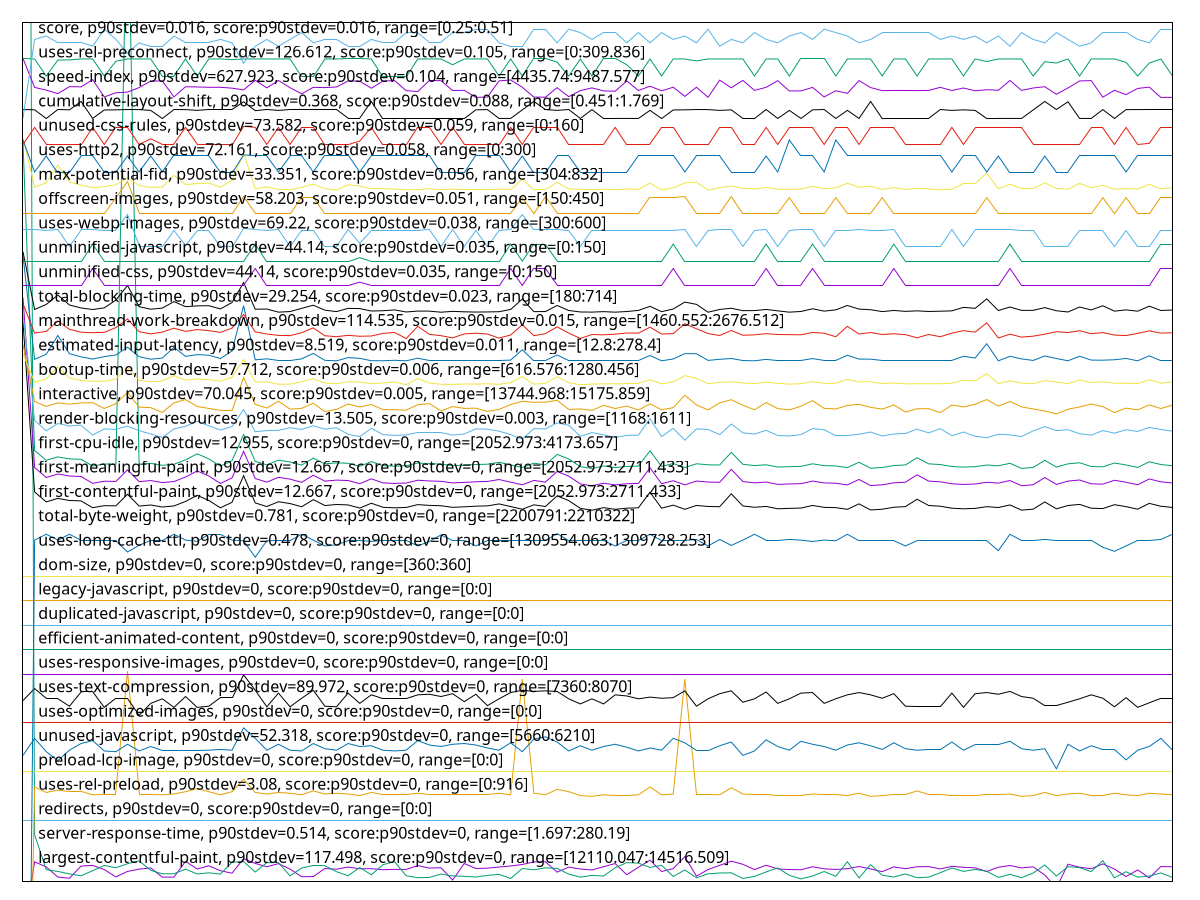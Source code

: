 reset

$largestContentfulPaintP90Stdev117498ScoreP90Stdev0Range1211004714516509 <<EOF
0 -2.2630702073048354
1 0.8049901438183404
2 0.5975969364842868
3 0.1823330585497409
4 0.13330463568291862
5 0.6307313876473977
6 0.6633842859229446
7 0.48882269330762895
8 0.1863538377199383
9 0.4132910036124997
10 0.50626308707972
11 0.5536870152581805
12 0.1789369690065108
13 0.18078036572897815
14 0.8248507072123381
15 0.5104287069981233
16 0.6443566420315641
17 0.44084346274062725
18 0.3410594336848476
19 0.9360297839316836
20 0.7422240019863935
21 0.604240866804929
22 0.7302168743609947
23 0.5083556098890938
24 0.1961521609752701
25 0.2025745701516115
26 0.5306242785226694
27 0.5035687083613283
28 0.5915453196233642
29 0.5214267206107159
30 0.5255299738069574
31 0.4822980436031479
32 0.4968579808956264
33 0.4954352017059591
34 0.654487996767255
35 0.5485143261375462
36 0.564521103223985
37 0.058632925150199355
38 0.7376613480170171
39 0.5329567257714309
40 0.5470672818625317
41 0.5939594911342816
42 0.6366149892403996
43 0.6962507987419535
44 0.8013231168755262
45 0.8067800346644063
46 0.3834095052532156
47 0.5891389183925853
48 0.5100173592732169
49 0.4737628679928676
50 0.607517334930229
51 0.7347890707796587
52 0.27656747173779195
53 0.5827701514133494
54 0.8738750404580387
55 0.40795786502302533
56 0.5278815059542943
57 1.0174364188550982
58 0.2186175403850079
59 0.4898418950525354
60 0.6608459944108525
61 0.8333046356829179
62 0.7043336622557241
63 0.48840650619771964
64 0.6657998888012564
65 0.5173486867447572
66 0.4909045831020791
67 0.48089516723628734
68 0.6031087233566055
69 0.5187405211345713
70 0.4941736899093456
71 0.5255108889083644
72 0.6148220798644566
73 0.5143066902306757
74 0.4033808973797228
75 0.6003318706121838
76 0.5239813706073058
77 0.6038688476031879
78 0.6108299280421399
79 0.5162049560365816
80 0.6212775468115552
81 0.5825304314550337
82 0.5607804631009046
83 0.41063752110536456
84 0.5845868292777894
85 0.654449826970076
86 0.5579988391318338
87 0.6015965859453409
88 0.26521195707845635
89 -0.2586596482925856
90 0.707372932355721
91 0.5864020757748349
92 0.5227094984371838
93 0.7221964457297538
94 0.509929432419014
95 0.2020082257860345
96 0.4752249075453463
97 0.14863594368007327
98 0.6134963610161819
99 0.6021368930564108
EOF

$serverResponseTimeP90Stdev0514ScoreP90Stdev0Range169728019 <<EOF
0 108.59066666666666
1 1.9152632164718981
2 0.4860478575403453
3 0.41281469115192004
4 0.31309293266555394
5 0.23323761825264355
6 0.44203005008347274
7 0.659392320534224
8 0.5639554813578187
9 0.7275614913745134
10 0.8467601558152478
11 0.45488480801335585
12 0.31426154702281606
13 0.3181569282136897
14 0.5063038397328885
15 0.3080289371174182
16 0.35633166388425186
17 0.30140678909293295
18 0.7922248191430161
19 0.8136494156928216
20 0.3886633277685033
21 0.7719688369504731
22 0.7758642181413471
23 0.23090038953811942
24 0.5530484140233725
25 0.6566655537006125
26 0.6496538675570398
27 0.40112854757929906
28 0.23635392320534243
29 0.5717462437395662
30 0.2733600445186425
31 0.6897762938230387
32 0.8117017250973848
33 0.2355748469671678
34 0.1568881469115193
35 0.16623706176961628
36 0.3053021702838068
37 0.22778408458542043
38 0.21259209794101308
39 0.1818185865331109
40 0.24998775737340018
41 0.29127879799666134
42 0.12455648302726796
43 0.5324028937117422
44 0.4805943238731223
45 0.5608391764051199
46 0.534350584307179
47 0.30296494156928244
48 0.17636505286588788
49 0.2511563717306624
50 0.2254468558708962
51 0.5627868670005567
52 0.7746956037840846
53 0.7517128547579301
54 0.5787579298831387
55 0.6632877017250975
56 0.2067490261547026
57 0.47358263772954956
58 0.15182415136338379
59 0.31270339454646645
60 0.34893043962159187
61 0.3559421257651644
62 0.12494602114635533
63 0.20908625486922672
64 0.39255870895937683
65 0.5565542570951589
66 0.25232498608792453
67 0.10702726766833626
68 0.2254468558708962
69 0.4093088480801339
70 0.21298163606010057
71 0.8101435726210353
72 0.14676015581524782
73 0.6886076794657765
74 0.258168057874235
75 0.18298720089037301
76 0.3123138564273791
77 0.15494045631608266
78 0.1790918196994994
79 0.3602270450751256
80 0.5549961046188094
81 0.4135937673900949
82 0.4950072342793548
83 0.4190473010573179
84 0.1689638286032279
85 0.2936160267111856
86 0.1557195325542573
87 0.3469827490261549
88 0.6788692264885923
89 0.22116193656093508
90 0.6091419031719534
91 0.5678508625486924
92 0.40424485253199804
93 0.852213689482471
94 0.1529927657206459
95 0.40112854757929906
96 0.17870228158041201
97 0.22077239844184782
98 0.35009905397885377
99 0.1674056761268783
EOF

$redirectsP90Stdev0ScoreP90Stdev0Range00 <<EOF
0 2.5
1 2.5
2 2.5
3 2.5
4 2.5
5 2.5
6 2.5
7 2.5
8 2.5
9 2.5
10 2.5
11 2.5
12 2.5
13 2.5
14 2.5
15 2.5
16 2.5
17 2.5
18 2.5
19 2.5
20 2.5
21 2.5
22 2.5
23 2.5
24 2.5
25 2.5
26 2.5
27 2.5
28 2.5
29 2.5
30 2.5
31 2.5
32 2.5
33 2.5
34 2.5
35 2.5
36 2.5
37 2.5
38 2.5
39 2.5
40 2.5
41 2.5
42 2.5
43 2.5
44 2.5
45 2.5
46 2.5
47 2.5
48 2.5
49 2.5
50 2.5
51 2.5
52 2.5
53 2.5
54 2.5
55 2.5
56 2.5
57 2.5
58 2.5
59 2.5
60 2.5
61 2.5
62 2.5
63 2.5
64 2.5
65 2.5
66 2.5
67 2.5
68 2.5
69 2.5
70 2.5
71 2.5
72 2.5
73 2.5
74 2.5
75 2.5
76 2.5
77 2.5
78 2.5
79 2.5
80 2.5
81 2.5
82 2.5
83 2.5
84 2.5
85 2.5
86 2.5
87 2.5
88 2.5
89 2.5
90 2.5
91 2.5
92 2.5
93 2.5
94 2.5
95 2.5
96 2.5
97 2.5
98 2.5
99 2.5
EOF

$usesRelPreloadP90Stdev308ScoreP90Stdev0Range0916 <<EOF
0 -20.534181818181818
1 3.870363636363635
2 3.6476363636363622
3 3.743090909090906
4 3.6794545454545435
5 3.6794545454545435
6 3.5521818181818148
7 3.5839999999999996
8 3.5839999999999996
9 8.611272727272723
10 3.5839999999999996
11 3.5839999999999996
12 3.5521818181818148
13 3.5839999999999996
14 3.6794545454545435
15 3.8067272727272723
16 3.6794545454545435
17 3.5521818181818148
18 3.6794545454545435
19 4.1885454545454515
20 3.6476363636363622
21 3.5839999999999996
22 3.6476363636363622
23 3.615818181818181
24 3.5521818181818148
25 3.711272727272725
26 3.5839999999999996
27 3.615818181818181
28 3.5839999999999996
29 3.5203636363636335
30 3.6476363636363622
31 3.5521818181818148
32 3.5521818181818148
33 3.5521818181818148
34 3.615818181818181
35 3.5839999999999996
36 3.5839999999999996
37 3.5521818181818148
38 3.5521818181818148
39 3.5839999999999996
40 3.5839999999999996
41 3.615818181818181
42 3.5521818181818148
43 8.293090909090907
44 3.615818181818181
45 3.5521818181818148
46 3.7749090909090874
47 3.6794545454545435
48 3.5203636363636335
49 3.488545454545452
50 3.5521818181818148
51 3.5203636363636335
52 3.5203636363636335
53 3.5521818181818148
54 3.870363636363635
55 3.5521818181818148
56 3.5839999999999996
57 8.293090909090907
58 3.5839999999999996
59 3.5839999999999996
60 3.5521818181818148
61 3.8385454545454536
62 3.5839999999999996
63 3.5521818181818148
64 3.5521818181818148
65 3.5203636363636335
66 3.5203636363636335
67 3.5203636363636335
68 3.5839999999999996
69 3.5521818181818148
70 3.5521818181818148
71 3.5203636363636335
72 3.615818181818181
73 3.488545454545452
74 3.5203636363636335
75 3.5521818181818148
76 3.5521818181818148
77 3.711272727272725
78 3.5839999999999996
79 3.5839999999999996
80 3.5203636363636335
81 3.5203636363636335
82 3.5203636363636335
83 3.5521818181818148
84 3.5521818181818148
85 3.5839999999999996
86 3.488545454545452
87 3.5203636363636335
88 3.6476363636363622
89 3.5203636363636335
90 3.5839999999999996
91 3.615818181818181
92 3.5203636363636335
93 3.5203636363636335
94 3.615818181818181
95 3.5521818181818148
96 3.5203636363636335
97 3.615818181818181
98 3.5839999999999996
99 3.5521818181818148
EOF

$preloadLcpImageP90Stdev0ScoreP90Stdev0Range00 <<EOF
0 4.5
1 4.5
2 4.5
3 4.5
4 4.5
5 4.5
6 4.5
7 4.5
8 4.5
9 4.5
10 4.5
11 4.5
12 4.5
13 4.5
14 4.5
15 4.5
16 4.5
17 4.5
18 4.5
19 4.5
20 4.5
21 4.5
22 4.5
23 4.5
24 4.5
25 4.5
26 4.5
27 4.5
28 4.5
29 4.5
30 4.5
31 4.5
32 4.5
33 4.5
34 4.5
35 4.5
36 4.5
37 4.5
38 4.5
39 4.5
40 4.5
41 4.5
42 4.5
43 4.5
44 4.5
45 4.5
46 4.5
47 4.5
48 4.5
49 4.5
50 4.5
51 4.5
52 4.5
53 4.5
54 4.5
55 4.5
56 4.5
57 4.5
58 4.5
59 4.5
60 4.5
61 4.5
62 4.5
63 4.5
64 4.5
65 4.5
66 4.5
67 4.5
68 4.5
69 4.5
70 4.5
71 4.5
72 4.5
73 4.5
74 4.5
75 4.5
76 4.5
77 4.5
78 4.5
79 4.5
80 4.5
81 4.5
82 4.5
83 4.5
84 4.5
85 4.5
86 4.5
87 4.5
88 4.5
89 4.5
90 4.5
91 4.5
92 4.5
93 4.5
94 4.5
95 4.5
96 4.5
97 4.5
98 4.5
99 4.5
EOF

$unusedJavascriptP90Stdev52318ScoreP90Stdev0Range56606210 <<EOF
0 5.165826086956521
1 5.86582608695652
2 5.318000000000001
3 4.952782608695653
4 5.378869565217393
5 5.652782608695652
6 5.774521739130435
7 5.348434782608695
8 5.318000000000001
9 5.622347826086958
10 5.348434782608695
11 5.5310434782608695
12 5.348434782608695
13 5.348434782608695
14 5.348434782608695
15 5.348434782608695
16 5.378869565217393
17 5.409304347826087
18 5.378869565217393
19 6.29191304347826
20 5.86582608695652
21 5.378869565217393
22 5.622347826086958
23 5.378869565217393
24 5.348434782608695
25 5.652782608695652
26 5.439739130434784
27 5.378869565217393
28 5.652782608695652
29 5.5310434782608695
30 5.561478260869567
31 5.378869565217393
32 5.348434782608695
33 5.378869565217393
34 5.774521739130435
35 5.591913043478261
36 5.5310434782608695
37 5.622347826086958
38 5.652782608695652
39 5.591913043478261
40 5.470173913043478
41 5.378869565217393
42 5.68321739130435
43 5.318000000000001
44 5.8353913043478265
45 5.926695652173912
46 5.713652173913044
47 5.348434782608695
48 5.561478260869567
49 5.378869565217393
50 5.5310434782608695
51 5.622347826086958
52 5.500608695652176
53 5.348434782608695
54 5.470173913043478
55 5.378869565217393
56 5.86582608695652
57 5.68321739130435
58 5.378869565217393
59 5.378869565217393
60 5.561478260869567
61 5.713652173913044
62 5.165826086956521
63 5.348434782608695
64 5.804956521739133
65 5.5310434782608695
66 5.378869565217393
67 5.744086956521741
68 5.622347826086958
69 5.5310434782608695
70 5.378869565217393
71 5.591913043478261
72 5.68321739130435
73 5.561478260869567
74 5.409304347826087
75 5.68321739130435
76 5.439739130434784
77 5.378869565217393
78 5.409304347826087
79 5.409304347826087
80 5.713652173913044
81 5.378869565217393
82 5.622347826086958
83 5.622347826086958
84 5.622347826086958
85 5.744086956521741
86 5.439739130434784
87 5.378869565217393
88 5.439739130434784
89 4.618000000000002
90 5.622347826086958
91 5.348434782608695
92 5.561478260869567
93 5.409304347826087
94 5.409304347826087
95 4.983217391304347
96 5.378869565217393
97 5.5310434782608695
98 5.86582608695652
99 5.378869565217393
EOF

$usesOptimizedImagesP90Stdev0ScoreP90Stdev0Range00 <<EOF
0 6.5
1 6.5
2 6.5
3 6.5
4 6.5
5 6.5
6 6.5
7 6.5
8 6.5
9 6.5
10 6.5
11 6.5
12 6.5
13 6.5
14 6.5
15 6.5
16 6.5
17 6.5
18 6.5
19 6.5
20 6.5
21 6.5
22 6.5
23 6.5
24 6.5
25 6.5
26 6.5
27 6.5
28 6.5
29 6.5
30 6.5
31 6.5
32 6.5
33 6.5
34 6.5
35 6.5
36 6.5
37 6.5
38 6.5
39 6.5
40 6.5
41 6.5
42 6.5
43 6.5
44 6.5
45 6.5
46 6.5
47 6.5
48 6.5
49 6.5
50 6.5
51 6.5
52 6.5
53 6.5
54 6.5
55 6.5
56 6.5
57 6.5
58 6.5
59 6.5
60 6.5
61 6.5
62 6.5
63 6.5
64 6.5
65 6.5
66 6.5
67 6.5
68 6.5
69 6.5
70 6.5
71 6.5
72 6.5
73 6.5
74 6.5
75 6.5
76 6.5
77 6.5
78 6.5
79 6.5
80 6.5
81 6.5
82 6.5
83 6.5
84 6.5
85 6.5
86 6.5
87 6.5
88 6.5
89 6.5
90 6.5
91 6.5
92 6.5
93 6.5
94 6.5
95 6.5
96 6.5
97 6.5
98 6.5
99 6.5
EOF

$usesTextCompressionP90Stdev89972ScoreP90Stdev0Range73608070 <<EOF
0 7.414366666666666
1 7.904366666666668
2 7.484366666666666
3 7.484366666666666
4 7.181033333333332
5 7.7643666666666675
6 7.7643666666666675
7 7.134366666666665
8 7.484366666666666
9 7.484366666666666
10 6.8077000000000005
11 7.297699999999999
12 7.484366666666666
13 7.134366666666665
14 7.5777
15 7.134366666666665
16 7.181033333333332
17 7.554366666666667
18 7.554366666666667
19 8.464366666666667
20 7.834366666666668
21 7.157699999999998
22 7.717700000000001
23 7.157699999999998
24 7.5077
25 7.834366666666668
26 7.181033333333332
27 7.157699999999998
28 7.717700000000001
29 7.297699999999999
30 7.6477
31 7.484366666666666
32 7.484366666666666
33 7.484366666666666
34 7.6477
35 7.671033333333334
36 7.5777
37 7.694366666666667
38 7.367699999999999
39 7.671033333333334
40 7.204366666666665
41 7.484366666666666
42 7.741033333333334
43 7.834366666666668
44 7.787700000000001
45 7.811033333333334
46 7.787700000000001
47 7.484366666666666
48 7.2743666666666655
49 7.484366666666666
50 7.2743666666666655
51 7.6477
52 7.6010333333333335
53 7.484366666666666
54 7.554366666666667
55 7.5077
56 7.531033333333333
57 7.811033333333334
58 7.181033333333332
59 7.484366666666666
60 7.694366666666667
61 7.811033333333334
62 7.344366666666666
63 7.484366666666666
64 7.7643666666666675
65 7.297699999999999
66 7.484366666666666
67 7.717700000000001
68 7.741033333333334
69 7.297699999999999
70 7.484366666666666
71 7.6477
72 7.741033333333334
73 7.6477
74 7.5077
75 7.694366666666667
76 7.181033333333332
77 7.157699999999998
78 7.157699999999998
79 7.157699999999998
80 7.717700000000001
81 7.134366666666665
82 7.694366666666667
83 7.741033333333334
84 7.671033333333334
85 7.787700000000001
86 7.5777
87 7.5077
88 7.227699999999999
89 7.227699999999999
90 7.344366666666666
91 7.484366666666666
92 7.6477
93 7.5077
94 7.157699999999998
95 7.531033333333333
96 7.134366666666665
97 7.321033333333332
98 7.5077
99 7.5077
EOF

$usesResponsiveImagesP90Stdev0ScoreP90Stdev0Range00 <<EOF
0 8.5
1 8.5
2 8.5
3 8.5
4 8.5
5 8.5
6 8.5
7 8.5
8 8.5
9 8.5
10 8.5
11 8.5
12 8.5
13 8.5
14 8.5
15 8.5
16 8.5
17 8.5
18 8.5
19 8.5
20 8.5
21 8.5
22 8.5
23 8.5
24 8.5
25 8.5
26 8.5
27 8.5
28 8.5
29 8.5
30 8.5
31 8.5
32 8.5
33 8.5
34 8.5
35 8.5
36 8.5
37 8.5
38 8.5
39 8.5
40 8.5
41 8.5
42 8.5
43 8.5
44 8.5
45 8.5
46 8.5
47 8.5
48 8.5
49 8.5
50 8.5
51 8.5
52 8.5
53 8.5
54 8.5
55 8.5
56 8.5
57 8.5
58 8.5
59 8.5
60 8.5
61 8.5
62 8.5
63 8.5
64 8.5
65 8.5
66 8.5
67 8.5
68 8.5
69 8.5
70 8.5
71 8.5
72 8.5
73 8.5
74 8.5
75 8.5
76 8.5
77 8.5
78 8.5
79 8.5
80 8.5
81 8.5
82 8.5
83 8.5
84 8.5
85 8.5
86 8.5
87 8.5
88 8.5
89 8.5
90 8.5
91 8.5
92 8.5
93 8.5
94 8.5
95 8.5
96 8.5
97 8.5
98 8.5
99 8.5
EOF

$efficientAnimatedContentP90Stdev0ScoreP90Stdev0Range00 <<EOF
0 9.5
1 9.5
2 9.5
3 9.5
4 9.5
5 9.5
6 9.5
7 9.5
8 9.5
9 9.5
10 9.5
11 9.5
12 9.5
13 9.5
14 9.5
15 9.5
16 9.5
17 9.5
18 9.5
19 9.5
20 9.5
21 9.5
22 9.5
23 9.5
24 9.5
25 9.5
26 9.5
27 9.5
28 9.5
29 9.5
30 9.5
31 9.5
32 9.5
33 9.5
34 9.5
35 9.5
36 9.5
37 9.5
38 9.5
39 9.5
40 9.5
41 9.5
42 9.5
43 9.5
44 9.5
45 9.5
46 9.5
47 9.5
48 9.5
49 9.5
50 9.5
51 9.5
52 9.5
53 9.5
54 9.5
55 9.5
56 9.5
57 9.5
58 9.5
59 9.5
60 9.5
61 9.5
62 9.5
63 9.5
64 9.5
65 9.5
66 9.5
67 9.5
68 9.5
69 9.5
70 9.5
71 9.5
72 9.5
73 9.5
74 9.5
75 9.5
76 9.5
77 9.5
78 9.5
79 9.5
80 9.5
81 9.5
82 9.5
83 9.5
84 9.5
85 9.5
86 9.5
87 9.5
88 9.5
89 9.5
90 9.5
91 9.5
92 9.5
93 9.5
94 9.5
95 9.5
96 9.5
97 9.5
98 9.5
99 9.5
EOF

$duplicatedJavascriptP90Stdev0ScoreP90Stdev0Range00 <<EOF
0 10.5
1 10.5
2 10.5
3 10.5
4 10.5
5 10.5
6 10.5
7 10.5
8 10.5
9 10.5
10 10.5
11 10.5
12 10.5
13 10.5
14 10.5
15 10.5
16 10.5
17 10.5
18 10.5
19 10.5
20 10.5
21 10.5
22 10.5
23 10.5
24 10.5
25 10.5
26 10.5
27 10.5
28 10.5
29 10.5
30 10.5
31 10.5
32 10.5
33 10.5
34 10.5
35 10.5
36 10.5
37 10.5
38 10.5
39 10.5
40 10.5
41 10.5
42 10.5
43 10.5
44 10.5
45 10.5
46 10.5
47 10.5
48 10.5
49 10.5
50 10.5
51 10.5
52 10.5
53 10.5
54 10.5
55 10.5
56 10.5
57 10.5
58 10.5
59 10.5
60 10.5
61 10.5
62 10.5
63 10.5
64 10.5
65 10.5
66 10.5
67 10.5
68 10.5
69 10.5
70 10.5
71 10.5
72 10.5
73 10.5
74 10.5
75 10.5
76 10.5
77 10.5
78 10.5
79 10.5
80 10.5
81 10.5
82 10.5
83 10.5
84 10.5
85 10.5
86 10.5
87 10.5
88 10.5
89 10.5
90 10.5
91 10.5
92 10.5
93 10.5
94 10.5
95 10.5
96 10.5
97 10.5
98 10.5
99 10.5
EOF

$legacyJavascriptP90Stdev0ScoreP90Stdev0Range00 <<EOF
0 11.5
1 11.5
2 11.5
3 11.5
4 11.5
5 11.5
6 11.5
7 11.5
8 11.5
9 11.5
10 11.5
11 11.5
12 11.5
13 11.5
14 11.5
15 11.5
16 11.5
17 11.5
18 11.5
19 11.5
20 11.5
21 11.5
22 11.5
23 11.5
24 11.5
25 11.5
26 11.5
27 11.5
28 11.5
29 11.5
30 11.5
31 11.5
32 11.5
33 11.5
34 11.5
35 11.5
36 11.5
37 11.5
38 11.5
39 11.5
40 11.5
41 11.5
42 11.5
43 11.5
44 11.5
45 11.5
46 11.5
47 11.5
48 11.5
49 11.5
50 11.5
51 11.5
52 11.5
53 11.5
54 11.5
55 11.5
56 11.5
57 11.5
58 11.5
59 11.5
60 11.5
61 11.5
62 11.5
63 11.5
64 11.5
65 11.5
66 11.5
67 11.5
68 11.5
69 11.5
70 11.5
71 11.5
72 11.5
73 11.5
74 11.5
75 11.5
76 11.5
77 11.5
78 11.5
79 11.5
80 11.5
81 11.5
82 11.5
83 11.5
84 11.5
85 11.5
86 11.5
87 11.5
88 11.5
89 11.5
90 11.5
91 11.5
92 11.5
93 11.5
94 11.5
95 11.5
96 11.5
97 11.5
98 11.5
99 11.5
EOF

$domSizeP90Stdev0ScoreP90Stdev0Range360360 <<EOF
0 12.5
1 12.5
2 12.5
3 12.5
4 12.5
5 12.5
6 12.5
7 12.5
8 12.5
9 12.5
10 12.5
11 12.5
12 12.5
13 12.5
14 12.5
15 12.5
16 12.5
17 12.5
18 12.5
19 12.5
20 12.5
21 12.5
22 12.5
23 12.5
24 12.5
25 12.5
26 12.5
27 12.5
28 12.5
29 12.5
30 12.5
31 12.5
32 12.5
33 12.5
34 12.5
35 12.5
36 12.5
37 12.5
38 12.5
39 12.5
40 12.5
41 12.5
42 12.5
43 12.5
44 12.5
45 12.5
46 12.5
47 12.5
48 12.5
49 12.5
50 12.5
51 12.5
52 12.5
53 12.5
54 12.5
55 12.5
56 12.5
57 12.5
58 12.5
59 12.5
60 12.5
61 12.5
62 12.5
63 12.5
64 12.5
65 12.5
66 12.5
67 12.5
68 12.5
69 12.5
70 12.5
71 12.5
72 12.5
73 12.5
74 12.5
75 12.5
76 12.5
77 12.5
78 12.5
79 12.5
80 12.5
81 12.5
82 12.5
83 12.5
84 12.5
85 12.5
86 12.5
87 12.5
88 12.5
89 12.5
90 12.5
91 12.5
92 12.5
93 12.5
94 12.5
95 12.5
96 12.5
97 12.5
98 12.5
99 12.5
EOF

$usesLongCacheTtlP90Stdev0478ScoreP90Stdev0Range13095540631309728253 <<EOF
0 -32.95182088628644
1 13.986629657330923
2 14.226010379672516
3 13.986629657330923
4 14.226010379672516
5 13.986629657330923
6 13.986629657330923
7 13.986629657330923
8 13.986629657330923
9 13.498986372782383
10 13.774272941867821
11 13.986629657330923
12 13.986629657330923
13 14.226010379672516
14 13.986629657330923
15 13.932581643515732
16 14.226010379672516
17 14.226010379672516
18 13.986629657330923
19 13.959605650394224
20 13.286629657319281
21 13.959605650394224
22 13.986629657330923
23 13.986629657330923
24 14.226010379672516
25 13.986629657330923
26 13.74724893498933
27 13.792415108939167
28 13.986629657330923
29 13.986629657330923
30 13.932581643515732
31 13.986629657330923
32 13.986629657330923
33 13.986629657330923
34 13.74724893498933
35 13.932581643515732
36 14.198986372794025
37 13.986629657330923
38 13.986629657330923
39 13.74724893498933
40 13.986629657330923
41 13.986629657330923
42 13.986629657330923
43 13.986629657330923
44 13.986629657330923
45 13.986629657330923
46 14.253034386609215
47 13.986629657330923
48 13.986629657330923
49 13.986629657330923
50 13.986629657330923
51 13.74724893498933
52 13.986629657330923
53 13.986629657330923
54 14.226010379672516
55 13.986629657330923
56 13.986629657330923
57 13.986629657330923
58 14.013653664267622
59 13.74724893498933
60 14.013653664267622
61 13.769832021964248
62 13.986629657330923
63 14.226010379672516
64 13.986629657330923
65 13.986629657330923
66 14.013653664267622
67 13.986629657330923
68 13.932581643515732
69 13.986629657330923
70 13.959605650394224
71 14.226010379672516
72 13.986629657330923
73 13.986629657330923
74 13.986629657330923
75 13.986629657330923
76 13.74724893498933
77 13.986629657330923
78 13.986629657330923
79 13.986629657330923
80 13.986629657330923
81 13.986629657330923
82 13.986629657330923
83 13.986629657330923
84 13.553034386597574
85 14.226010379672516
86 13.986629657330923
87 13.986629657330923
88 14.013653664267622
89 13.986629657330923
90 13.986629657330923
91 13.986629657330923
92 13.986629657330923
93 13.693200921115931
94 13.526010379660875
95 13.74724893498933
96 13.986629657330923
97 13.986629657330923
98 14.013653664267622
99 14.226010379672516
EOF

$totalByteWeightP90Stdev0781ScoreP90Stdev0Range22007912210322 <<EOF
0 1650.650250000006
1 -16.574749999970663
2 -16.399749999982305
3 1426.650250000006
4 -16.399749999982305
5 -16.574749999970663
6 -16.574749999970663
7 -16.574749999970663
8 -16.574749999970663
9 -17.274749999982305
10 -16.574749999970663
11 -16.399749999982305
12 -16.574749999970663
13 -16.399749999982305
14 -16.574749999970663
15 -16.924750000005588
16 -16.399749999982305
17 -16.399749999982305
18 -16.574749999970663
19 -16.74975000001723
20 -17.274749999982305
21 -16.74975000001723
22 -16.574749999970663
23 -16.574749999970663
24 -16.399749999982305
25 -16.574749999970663
26 -16.74975000001723
27 -16.74975000001723
28 -16.574749999970663
29 -16.574749999970663
30 -16.924750000005588
31 -16.574749999970663
32 -16.574749999970663
33 -16.574749999970663
34 -16.74975000001723
35 -16.924750000005588
36 -16.574749999970663
37 -16.574749999970663
38 -16.574749999970663
39 -16.74975000001723
40 -16.574749999970663
41 -16.574749999970663
42 -16.574749999970663
43 -16.574749999970663
44 -16.574749999970663
45 -16.574749999970663
46 -16.224749999993946
47 -16.574749999970663
48 -16.574749999970663
49 -16.574749999970663
50 -16.574749999970663
51 -16.74975000001723
52 -16.574749999970663
53 -16.574749999970663
54 -16.399749999982305
55 -16.574749999970663
56 -16.574749999970663
57 -16.574749999970663
58 -16.399749999982305
59 -16.74975000001723
60 -16.399749999982305
61 -16.74975000001723
62 -16.574749999970663
63 -16.399749999982305
64 -16.574749999970663
65 -16.574749999970663
66 -16.399749999982305
67 -16.574749999970663
68 -16.924750000005588
69 -16.574749999970663
70 -16.74975000001723
71 -16.399749999982305
72 -16.574749999970663
73 -16.574749999970663
74 -16.574749999970663
75 -16.574749999970663
76 -16.74975000001723
77 -16.574749999970663
78 -16.574749999970663
79 -16.574749999970663
80 -16.574749999970663
81 -16.574749999970663
82 -16.574749999970663
83 -16.574749999970663
84 -16.924750000005588
85 -16.399749999982305
86 -16.574749999970663
87 -16.574749999970663
88 -16.399749999982305
89 -16.574749999970663
90 -16.574749999970663
91 -16.574749999970663
92 -16.574749999970663
93 -17.099749999993946
94 -17.099749999993946
95 -16.74975000001723
96 -16.574749999970663
97 -16.574749999970663
98 -16.399749999982305
99 -16.399749999982305
EOF

$firstContentfulPaintP90Stdev12667ScoreP90Stdev0Range20529732711433 <<EOF
0 22.918907364046117
1 15.960117924252177
2 15.549635573377039
3 15.694696159925076
4 15.610343294503302
5 15.591991716911554
6 15.31272578001522
7 15.39815573962419
8 15.39027656149388
9 15.86473655095709
10 15.382069572089211
11 15.424895773576068
12 15.342310162149513
13 15.385037434876775
14 15.571257653807876
15 15.820613153427384
16 15.612971638470992
17 15.308411549493655
18 15.534929140080777
19 16.62553968857929
20 15.50931303049816
21 15.361101358075278
22 15.558250570742842
23 15.48368521337002
24 15.352954662530006
25 15.644166978867876
26 15.40280948896564
27 15.444886407539656
28 15.42721386758766
29 15.298752824445351
30 15.497143036937306
31 15.330322220921381
32 15.30846657495756
33 15.3242506878183
34 15.439963384651403
35 15.409313030498158
36 15.394438593923784
37 15.32882365509571
38 15.350201633202602
39 15.376666539834925
40 15.38864335889481
41 15.468410964116373
42 15.360504273254111
43 15.251586050459526
44 15.431528098109233
45 15.36417458877246
46 15.798237692442779
47 15.605488760756309
48 15.288643358894806
49 15.209956945501375
50 15.315752180530353
51 15.24833427969326
52 15.29398785342153
53 15.309829918632555
54 15.94691766668618
55 15.29531431832816
56 15.418714189545163
57 15.248141105192293
58 15.406029063981734
59 15.364736550957083
60 15.35438708072353
61 15.884329128373231
62 15.385101826377099
63 15.331705467423756
64 15.365076069776975
65 15.268681993795006
66 15.286303605924019
67 15.299074781946963
68 15.405449540478841
69 15.329081221096999
70 15.316846836035818
71 15.24691766668618
72 15.47100008780659
73 15.220903500556108
74 15.251496487736343
75 15.332687145115028
76 15.35831496224316
77 15.660144851606866
78 15.403775361470469
79 15.374219662822686
80 15.292957589416378
81 15.267909295791139
82 15.285359392378382
83 15.355481736229002
84 15.321418632558682
85 15.426956301586369
86 15.213369695018436
87 15.253289498331668
88 15.54994406720131
89 15.268166861792427
90 15.403389012468534
91 15.44928376163437
92 15.293150763917343
93 15.278937803664459
94 15.437797488731483
95 15.356769566235435
96 15.253228033717733
97 15.49076827840543
98 15.37418454018615
99 15.32486299244863
EOF

$firstMeaningfulPaintP90Stdev12667ScoreP90Stdev0Range20529732711433 <<EOF
0 23.918907364046117
1 16.960117924252177
2 16.54963557337704
3 16.694696159925076
4 16.610343294503302
5 16.591991716911554
6 16.31272578001522
7 16.39815573962419
8 16.39027656149388
9 16.86473655095709
10 16.38206957208921
11 16.42489577357607
12 16.342310162149513
13 16.385037434876775
14 16.571257653807876
15 16.820613153427384
16 16.61297163847099
17 16.308411549493655
18 16.534929140080777
19 17.62553968857929
20 16.50931303049816
21 16.361101358075278
22 16.558250570742842
23 16.48368521337002
24 16.352954662530006
25 16.644166978867876
26 16.40280948896564
27 16.444886407539656
28 16.42721386758766
29 16.29875282444535
30 16.497143036937306
31 16.33032222092138
32 16.30846657495756
33 16.3242506878183
34 16.439963384651403
35 16.409313030498158
36 16.394438593923784
37 16.32882365509571
38 16.3502016332026
39 16.376666539834925
40 16.38864335889481
41 16.468410964116373
42 16.36050427325411
43 16.251586050459526
44 16.431528098109233
45 16.36417458877246
46 16.79823769244278
47 16.60548876075631
48 16.288643358894806
49 16.209956945501375
50 16.315752180530353
51 16.24833427969326
52 16.29398785342153
53 16.309829918632555
54 16.94691766668618
55 16.29531431832816
56 16.418714189545163
57 16.248141105192293
58 16.406029063981734
59 16.364736550957083
60 16.35438708072353
61 16.88432912837323
62 16.3851018263771
63 16.331705467423756
64 16.365076069776975
65 16.268681993795006
66 16.28630360592402
67 16.299074781946963
68 16.40544954047884
69 16.329081221097
70 16.31684683603582
71 16.24691766668618
72 16.47100008780659
73 16.22090350055611
74 16.251496487736343
75 16.332687145115028
76 16.35831496224316
77 16.660144851606866
78 16.40377536147047
79 16.374219662822686
80 16.29295758941638
81 16.26790929579114
82 16.285359392378382
83 16.355481736229002
84 16.321418632558682
85 16.42695630158637
86 16.213369695018436
87 16.253289498331668
88 16.54994406720131
89 16.268166861792427
90 16.403389012468534
91 16.44928376163437
92 16.293150763917343
93 16.27893780366446
94 16.437797488731483
95 16.356769566235435
96 16.253228033717733
97 16.49076827840543
98 16.37418454018615
99 16.32486299244863
EOF

$firstCpuIdleP90Stdev12955ScoreP90Stdev0Range20529734173657 <<EOF
0 30.258361383335036
1 17.65662626399422
2 17.253741320299415
3 17.396117054893466
4 17.313325433369442
5 17.295313515709644
6 17.02121636872517
7 17.105065149052827
8 17.09733180258708
9 41.28882528563
10 17.089276712137625
11 17.131310265438785
12 17.050253188712702
13 17.09218964427591
14 17.274963208739614
15 17.519703515381334
16 17.315905130667453
17 17.016981988082346
18 17.239307080829963
19 18.30973207836765
20 17.214165086673894
21 17.06869658803637
22 17.262196867100034
23 17.18901160166125
24 17.060700675498214
25 17.346523092517806
26 17.109632764535935
27 17.150930903017166
28 17.13358545503792
29 17.007502031419282
30 17.20222034127844
31 17.038487126136772
32 17.017035995108177
33 17.032527967924093
34 17.146098997833146
35 17.116015935355726
36 17.10141680209462
37 17.03701629649693
38 17.057998600577825
39 17.083973681834596
40 17.095728828096785
41 17.174020055648576
42 17.068110554351748
43 16.961208243048034
44 17.13781983568075
45 17.071712937883706
46 17.497742190321414
47 17.308560749696316
48 16.997579676778617
49 16.92034962983026
50 17.02418675514626
51 16.95801665763813
52 17.002825252798843
53 17.018374105354734
54 17.643670323221382
55 17.00412716684723
56 17.12524309317443
57 16.95782705850487
58 17.112792750090282
59 17.072264498998646
60 17.062106581798485
61 17.58224020404478
62 17.092252843986998
63 17.039844770839487
64 17.072597733838933
65 16.97798776634164
66 16.995283229094845
67 17.007818029974718
68 17.112223952690503
69 17.037269095341276
70 17.025261150234734
71 16.95662626399422
72 17.176561258577102
73 16.931093580715057
74 16.961120337995336
75 17.040808279162153
76 17.065961764174784
77 17.36220523900982
78 17.11058076020224
79 17.081572092813285
80 17.00181405742145
81 16.977229369808594
82 16.994356491513177
83 17.063180976886965
84 17.02974832972192
85 17.133332656193566
86 16.92369921451787
87 16.962880162677692
88 17.254044104369807
89 16.97748216865294
90 17.110201561935714
91 17.155246868741582
92 17.002003656554706
93 16.988053756689315
94 17.143973189369312
95 17.0644449711087
96 16.96281983568075
97 17.195963569880817
98 17.081537620243605
99 17.033128939722246
EOF

$renderBlockingResourcesP90Stdev13505ScoreP90Stdev0003Range11681611 <<EOF
0 23.244483333333335
1 18.89281666666667
2 18.46115
3 18.76448333333333
4 18.659483333333334
5 18.694483333333334
6 18.28615
7 18.542816666666667
8 18.519483333333334
9 18.659483333333334
10 18.472816666666667
11 18.332816666666666
12 18.192816666666666
13 18.542816666666667
14 18.647816666666667
15 18.857816666666665
16 18.67115
17 18.49615
18 18.63615
19 19.33615
20 18.42615
21 18.472816666666667
22 18.484483333333333
23 18.589483333333334
24 18.519483333333334
25 18.67115
26 18.53115
27 18.589483333333334
28 18.32115
29 18.22781666666667
30 18.56615
31 18.309483333333333
32 18.274483333333336
33 18.29781666666667
34 18.402816666666666
35 18.402816666666666
36 18.402816666666666
37 18.28615
38 18.332816666666666
39 18.542816666666667
40 18.53115
41 18.449483333333333
42 18.309483333333333
43 18.122816666666665
44 18.554483333333334
45 18.542816666666667
46 18.787816666666664
47 18.694483333333334
48 18.239483333333332
49 18.39115
50 18.29781666666667
51 18.192816666666666
52 18.274483333333336
53 18.28615
54 18.96281666666667
55 18.22781666666667
56 18.56615
57 18.07615
58 18.542816666666667
59 18.519483333333334
60 18.309483333333333
61 18.74115
62 18.379483333333333
63 18.332816666666666
64 18.484483333333333
65 18.274483333333336
66 18.251150000000003
67 18.309483333333333
68 18.554483333333334
69 18.507816666666667
70 18.28615
71 18.28615
72 18.32115
73 18.414483333333333
74 18.251150000000003
75 18.332816666666666
76 18.35615
77 18.53115
78 18.379483333333333
79 18.554483333333334
80 18.262816666666666
81 18.414483333333333
82 18.239483333333332
83 18.181150000000002
84 18.32115
85 18.29781666666667
86 18.22781666666667
87 18.46115
88 18.63615
89 18.472816666666667
90 18.507816666666667
91 18.344483333333333
92 18.28615
93 18.472816666666667
94 18.367816666666666
95 18.507816666666667
96 18.437816666666667
97 18.60115
98 18.519483333333334
99 18.449483333333333
EOF

$interactiveP90Stdev70045ScoreP90Stdev0005Range1374496815175859 <<EOF
0 21.998317001667964
1 19.66903203883646
2 19.46235045592709
3 19.607797541413536
4 19.555596975159443
5 19.609449363881815
6 19.61190279148785
7 19.379704966224445
8 19.5743047326875
9 20.03928531686433
10 19.433729184166932
11 19.413218807164498
12 19.21836099924558
13 19.606915577344903
14 19.74744052950157
15 19.46149091299225
16 19.38124289726968
17 19.303207430777576
18 19.29509713127119
19 20.649121306695733
20 19.551769509043776
21 19.393472336048287
22 19.67817708358873
23 19.3496777107994
24 19.385117586658307
25 19.592379341206986
26 19.25442757555687
27 19.339193350532316
28 19.563098134127976
29 19.439366214355953
30 19.54179111241562
31 19.332391215053953
32 19.33110765474798
33 19.30853969228057
34 19.53397943066477
35 19.57861336030294
36 19.279294200281942
37 19.45694398642373
38 19.38241653449488
39 19.3924375908024
40 19.257476254502826
41 19.34145193253307
42 19.536997354958142
43 19.675318091403103
44 19.63120976869808
45 19.63864445793366
46 19.713499298099453
47 19.338911399814307
48 19.3620321523594
49 19.30020637193882
50 19.50738955331063
51 19.376839029439857
52 19.480888963657485
53 19.314953327051057
54 19.56821828773684
55 19.325438084152378
56 19.413236664704698
57 19.918360999245582
58 19.528052711490307
59 19.317984545291043
60 19.60911403896033
61 19.73941951769617
62 19.511230908624242
63 19.325981548625723
64 19.6211698627648
65 19.374038371885526
66 19.318235542939377
67 19.4708788202912
68 19.69947319235985
69 19.383865971507575
70 19.359440824859618
71 19.50311763286115
72 19.549046234163644
73 19.4262310014551
74 19.351909308072756
75 19.526328466775695
76 19.23236260047168
77 19.36796026045363
78 19.371823044815475
79 19.209251967199386
80 19.52160514739344
81 19.44183849158775
82 19.553620740710915
83 19.745821445856986
84 19.478686533699793
85 19.664577574642735
86 19.44547547727465
87 19.357739794947243
88 19.278094768832016
89 19.15918339282775
90 19.34693558629351
91 19.44268731999847
92 19.561438374975175
93 19.452908182339087
94 19.212563548820455
95 19.392617158289937
96 19.320216737815727
97 19.525350270407092
98 19.37623187307314
99 19.5226596351421
EOF

$bootupTimeP90Stdev57712ScoreP90Stdev0006Range6165761280456 <<EOF
0 21.619551836502605
1 20.45811565756525
2 20.58579058730905
3 21.08825420170364
4 20.631448917999805
5 20.52092743655072
6 20.497673453543428
7 20.491848476233173
8 20.58629577587998
9 21.067434309083552
10 20.53190380640999
11 20.476715782222172
12 20.504906835354454
13 20.725291522235953
14 20.538494220948923
15 20.59349088582957
16 20.558074105258555
17 20.495009731987622
18 20.658354036587898
19 21.38838213906901
20 20.45552082536003
21 20.470538703786726
22 20.371988660594198
23 20.37845660517654
24 20.469788575302623
25 20.602867491880897
26 20.42014231665045
27 20.3872361701895
28 20.480267410963247
29 20.464683108987327
30 20.39027495598736
31 20.422660605132805
32 20.463098653923957
33 20.35441422182371
34 20.60546997845841
35 20.42531667231632
36 20.36992963444905
37 20.366860231162043
38 20.380684027512
39 20.38014056707964
40 20.38917272637806
41 20.367434309083553
42 20.442355305026737
43 20.685259155175995
44 20.37557090682442
45 20.40964051787296
46 20.681822342019224
47 20.43500710763141
48 20.34915566806268
49 20.38085242370231
50 20.388613957201123
51 20.387465801358104
52 20.39977403199528
53 20.411492875966363
54 20.5596126340882
55 20.38345491027982
56 20.471380684738275
57 20.722444095745264
58 20.618865129960305
59 20.39579375840614
60 20.44982597237865
61 20.468602147598165
62 20.422936162535127
63 20.402544914763098
64 20.455543788476888
65 20.409433849821216
66 20.37427731790795
67 20.394974740571453
68 20.482479524554133
69 20.404825917704564
70 20.415794633191545
71 20.569019857628675
72 20.466213983444685
73 20.47524614274311
74 20.397623153382686
75 20.424681359416518
76 20.386524313566827
77 20.39101743009918
78 20.391890028539873
79 20.392961640660026
80 20.41277115613826
81 20.537790018698537
82 20.505886595007162
83 20.79780139090879
84 20.400799717881707
85 20.511206383746487
86 20.41702698712972
87 20.396015735202457
88 20.52154744070595
89 20.462532230374737
90 20.39397967217417
91 20.548023914445988
92 20.440388131349028
93 20.47932592317197
94 20.415963029381857
95 20.411538802200084
96 20.40298886835573
97 20.553956052968257
98 20.417348470765766
99 20.463221123880547
EOF

$estimatedInputLatencyP90Stdev8519ScoreP90Stdev0011Range1282784 <<EOF
0 25.635582716049385
1 21.39021234567901
2 21.599780246913582
3 22.368916049382715
4 21.62354567901234
5 21.49391604938272
6 21.403175308641977
7 21.503638271604938
8 21.571693827160495
9 21.889286419753084
10 21.5003975308642
11 21.396693827160494
12 21.4453049382716
13 21.886045679012344
14 21.51336049382716
15 21.58465679012346
16 21.56197160493827
17 21.422619753086416
18 21.733730864197526
19 23.587434567901234
20 21.37076790123457
21 21.412897530864196
22 21.33187901234568
23 21.33187901234568
24 21.412897530864196
25 21.63521234567901
26 21.351323456790123
27 21.33187901234568
28 21.461508641975307
29 21.432341975308642
30 21.3362
31 21.334039506172836
32 21.353483950617285
33 21.33187901234568
34 21.438175308641977
35 21.33187901234568
36 21.33187901234568
37 21.33187901234568
38 21.33187901234568
39 21.33187901234568
40 21.33187901234568
41 21.33187901234568
42 21.361045679012342
43 21.78558271604938
44 21.33187901234568
45 21.33187901234568
46 21.571693827160495
47 21.33187901234568
48 21.33187901234568
49 21.33187901234568
50 21.33187901234568
51 21.33187901234568
52 21.33187901234568
53 21.33187901234568
54 21.549008641975313
55 21.33187901234568
56 21.406416049382717
57 21.625706172839504
58 21.621385185185186
59 21.349162962962964
60 21.393453086419758
61 21.42586049382716
62 21.34268148148148
63 21.33187901234568
64 21.390212345679014
65 21.33187901234568
66 21.33187901234568
67 21.33187901234568
68 21.422619753086416
69 21.33187901234568
70 21.33187901234568
71 21.55873086419753
72 21.403175308641973
73 21.399934567901234
74 21.33187901234568
75 21.33187901234568
76 21.33187901234568
77 21.33187901234568
78 21.33187901234568
79 21.33187901234568
80 21.33187901234568
81 21.516601234567894
82 21.444224691358027
83 22.03187901234568
84 21.33187901234568
85 21.5166012345679
86 21.40965679012346
87 21.347002469135802
88 21.529564197530867
89 21.42586049382716
90 21.33187901234568
91 21.51984197530864
92 21.361045679012342
93 21.357804938271606
94 21.374008641975312
95 21.429101234567902
96 21.33187901234568
97 21.536045679012343
98 21.33187901234568
99 21.33187901234568
EOF

$mainthreadWorkBreakdownP90Stdev114535ScoreP90Stdev0015Range14605522676512 <<EOF
0 23.66952889389157
1 22.467879345808797
2 22.534730933381574
3 22.966377198448274
4 22.622106061519702
5 22.50396907264846
6 22.482662298245263
7 22.4992649795984
8 22.693450691108385
9 23.047477075837666
10 22.525318057258485
11 22.43493193436648
12 22.506797156506067
13 22.667421063563214
14 22.53697745438953
15 22.611820841122125
16 22.567284382893476
17 22.496061693902302
18 22.671688984476027
19 23.233675678210812
20 22.517710839983117
21 22.429036575479223
22 22.373314412440624
23 22.363324663490854
24 22.48092698974225
25 22.682114905563036
26 22.35779512639612
27 22.321339577763933
28 22.37477769961073
29 22.338547272081634
30 22.347842897630205
31 22.45517407355296
32 22.49338838080307
33 22.24380880786316
34 22.745664716957112
35 22.416523594165614
36 22.361087522528862
37 22.27212247660014
38 22.433243526093282
39 22.4639303464587
40 22.42792973005568
41 22.26022857832004
42 22.388889978760897
43 22.81028385359088
44 22.359582025151926
45 22.4458784480044
46 22.72238813290185
47 22.463775575700325
48 22.248386270292727
49 22.4076125505015
50 22.396464365875396
51 22.422386122892007
52 22.47155163380301
53 22.466317568156086
54 22.709077847681456
55 22.430227841316423
56 22.4474918159099
57 22.851607646077465
58 22.645926688240774
59 22.449077043677516
60 22.367916195989366
61 22.573939525503675
62 22.378051335651545
63 22.396154824358643
64 22.443547506582785
65 22.40971837082002
66 22.402237784165145
67 22.397983933321274
68 22.49230498549443
69 22.46190894655384
70 22.31907429666406
71 22.74173916772192
72 22.43006838053507
73 22.49119345004791
74 22.40871470590206
75 22.4387027128433
76 22.40280527694586
77 22.275654063904913
78 22.411040957300692
79 22.31768604986165
80 22.467715195004455
81 22.567054571767407
82 22.505671550990602
83 22.887186160412185
84 22.266377198448275
85 22.42203437116842
86 22.30218552390907
87 22.3413378357554
88 22.422625314064042
89 22.523775039697696
90 22.49018978512995
91 22.562500559452744
92 22.4447106322821
93 22.487661862743128
94 22.387478281843585
95 22.364712910293264
96 22.454723831346776
97 22.55759948543748
98 22.46591422617971
99 22.481921274614248
EOF

$totalBlockingTimeP90Stdev29254ScoreP90Stdev0023Range180714 <<EOF
0 25.798132450331128
1 23.4338940397351
2 23.64018543046358
3 24.02495364238411
4 23.619324503311255
5 23.496476821192058
6 23.4338940397351
7 23.50111258278146
8 23.81866225165563
9 24.41667549668874
10 23.5497880794702
11 23.44548344370861
12 23.491841059602645
13 23.758397350993377
14 23.5497880794702
15 23.582238410596034
16 23.589192052980135
17 23.457072847682117
18 23.71899337748344
19 24.537205298013248
20 23.44548344370861
21 23.452437086092715
22 23.324953642384106
23 23.350450331125835
24 23.48025165562914
25 23.61005298013245
26 23.406079470198673
27 23.348132450331132
28 23.48025165562914
29 23.470980132450332
30 23.37131125827815
31 23.382900662251654
32 23.41766887417219
33 23.331907284768214
34 23.368993377483445
35 23.366675496688742
36 23.3226357615894
37 23.35740397350994
38 23.338860927152318
39 23.32958940397351
40 23.334225165562916
41 23.343496688741723
42 23.4362119205298
43 23.86038410596026
44 23.345814569536426
45 23.350450331125835
46 23.59846357615894
47 23.394490066225167
48 23.331907284768214
49 23.327271523178805
50 23.345814569536426
51 23.324953642384106
52 23.350450331125828
53 23.39680794701987
54 23.563695364238416
55 23.345814569536422
56 23.454754966887418
57 23.737536423841057
58 23.64482119205298
59 23.322635761589407
60 23.436211920529807
61 23.484887417218545
62 23.38521854304636
63 23.389854304635758
64 23.436211920529807
65 23.378264900662252
66 23.324953642384106
67 23.35276821192053
68 23.46402649006622
69 23.366675496688742
70 23.41998675496689
71 23.598463576158938
72 23.45011920529801
73 23.424622516556294
74 23.348132450331132
75 23.394490066225167
76 23.357403973509935
77 23.378264900662252
78 23.352768211920527
79 23.364357615894047
80 23.378264900662252
81 23.521973509933773
82 23.480251655629147
83 23.867337748344372
84 23.39217218543046
85 23.53588079470199
86 23.396807947019873
87 23.399125827814572
88 23.51038410596027
89 23.382900662251657
90 23.331907284768214
91 23.53588079470199
92 23.41535099337748
93 23.586874172185432
94 23.366675496688746
95 23.417668874172186
96 23.36435761589404
97 23.570649006622514
98 23.39449006622517
99 23.413033112582777
EOF

$unminifiedCssP90Stdev4414ScoreP90Stdev0035Range0150 <<EOF
0 24.4146
1 24.4146
2 24.4146
3 24.4146
4 24.4146
5 24.4146
6 25.1146
7 24.4146
8 24.4146
9 24.4146
10 24.4146
11 24.4146
12 24.4146
13 24.4146
14 24.4146
15 24.4146
16 24.4146
17 24.4146
18 24.4146
19 24.4146
20 25.1146
21 24.4146
22 24.4146
23 24.4146
24 24.4146
25 24.4146
26 24.4146
27 24.4146
28 24.4146
29 24.5546
30 24.4146
31 24.4146
32 24.4146
33 24.4146
34 24.4146
35 24.4146
36 24.4146
37 24.4146
38 24.4146
39 24.4146
40 24.4146
41 24.4146
42 25.1146
43 24.4146
44 25.1146
45 25.1146
46 24.4146
47 24.4146
48 24.4146
49 24.4146
50 24.4146
51 24.4146
52 24.4146
53 24.4146
54 24.4146
55 24.4146
56 25.1146
57 24.4146
58 24.4146
59 24.4146
60 24.4146
61 24.4146
62 24.4146
63 24.4146
64 25.1146
65 24.4146
66 24.4146
67 24.4146
68 25.1146
69 24.4146
70 24.4146
71 24.4146
72 24.4146
73 24.4146
74 24.4146
75 25.1146
76 24.4146
77 24.4146
78 24.4146
79 24.4146
80 24.4146
81 24.4146
82 24.4146
83 24.4146
84 24.4146
85 25.1146
86 24.4146
87 24.4146
88 24.4146
89 24.4146
90 24.4146
91 24.4146
92 24.4146
93 24.4146
94 24.4146
95 24.4146
96 24.4146
97 24.4146
98 25.1146
99 25.1146
EOF

$unminifiedJavascriptP90Stdev4414ScoreP90Stdev0035Range0150 <<EOF
0 25.4146
1 25.4146
2 25.4146
3 25.4146
4 25.4146
5 25.4146
6 26.1146
7 25.4146
8 25.4146
9 25.4146
10 25.4146
11 25.4146
12 25.4146
13 25.4146
14 25.4146
15 25.4146
16 25.4146
17 25.4146
18 25.4146
19 25.4146
20 26.1146
21 25.4146
22 25.4146
23 25.4146
24 25.4146
25 25.4146
26 25.4146
27 25.4146
28 25.4146
29 25.5546
30 25.4146
31 25.4146
32 25.4146
33 25.4146
34 25.4146
35 25.4146
36 25.4146
37 25.4146
38 25.4146
39 25.4146
40 25.4146
41 25.4146
42 26.1146
43 25.4146
44 26.1146
45 26.1146
46 25.4146
47 25.4146
48 25.4146
49 25.4146
50 25.4146
51 25.4146
52 25.4146
53 25.4146
54 25.4146
55 25.4146
56 26.1146
57 25.4146
58 25.4146
59 25.4146
60 25.4146
61 25.4146
62 25.4146
63 25.4146
64 26.1146
65 25.4146
66 25.4146
67 25.4146
68 26.1146
69 25.4146
70 25.4146
71 25.4146
72 25.4146
73 25.4146
74 25.4146
75 26.1146
76 25.4146
77 25.4146
78 25.4146
79 25.4146
80 25.4146
81 25.4146
82 25.4146
83 25.4146
84 25.4146
85 26.1146
86 25.4146
87 25.4146
88 25.4146
89 25.4146
90 25.4146
91 25.4146
92 25.4146
93 25.4146
94 25.4146
95 25.4146
96 25.4146
97 25.4146
98 26.1146
99 26.1146
EOF

$usesWebpImagesP90Stdev6922ScoreP90Stdev0038Range300600 <<EOF
0 26.7130625
1 26.7130625
2 26.6693125
3 26.7130625
4 26.0130625
5 26.7130625
6 26.7130625
7 26.6693125
8 26.6693125
9 27.3255625
10 26.0130625
11 26.0130625
12 26.0130625
13 26.6693125
14 26.0568125
15 26.6693125
16 26.6693125
17 26.0130625
18 26.0130625
19 26.7568125
20 26.7130625
21 26.6693125
22 26.7130625
23 26.0130625
24 26.6693125
25 26.6693125
26 26.0130625
27 26.0130625
28 26.7130625
29 26.1443125
30 26.6693125
31 26.6693125
32 26.6693125
33 26.6693125
34 26.6693125
35 26.7130625
36 26.0130625
37 26.7130625
38 26.0130625
39 26.6693125
40 26.0130625
41 26.6693125
42 26.7130625
43 27.3255625
44 26.7130625
45 26.7130625
46 26.7130625
47 26.6693125
48 26.0130625
49 26.6693125
50 26.6693125
51 26.6693125
52 26.6693125
53 26.6693125
54 26.6693125
55 26.6693125
56 26.6693125
57 26.7130625
58 26.0130625
59 26.6693125
60 26.7130625
61 26.7130625
62 26.0130625
63 26.6693125
64 26.7130625
65 26.0130625
66 26.6693125
67 26.7130625
68 26.7130625
69 26.0130625
70 26.6693125
71 26.6693125
72 26.7130625
73 26.6693125
74 26.6693125
75 26.7130625
76 26.0130625
77 26.0130625
78 26.0130625
79 26.0130625
80 26.7130625
81 26.0130625
82 26.7130625
83 26.7130625
84 26.7130625
85 26.7130625
86 26.6693125
87 26.6693125
88 26.0130625
89 26.0130625
90 26.0130625
91 26.6693125
92 26.6693125
93 26.6693125
94 26.0130625
95 26.6693125
96 26.0130625
97 26.0130625
98 26.6693125
99 26.6693125
EOF

$offscreenImagesP90Stdev58203ScoreP90Stdev0051Range150450 <<EOF
0 27.3604375
1 27.3604375
2 27.3604375
3 27.3604375
4 27.3604375
5 27.3604375
6 27.3604375
7 27.3604375
8 28.0166875
9 28.6729375
10 27.3604375
11 27.3604375
12 27.3604375
13 27.3604375
14 27.3604375
15 27.3604375
16 27.3604375
17 27.3604375
18 27.3604375
19 28.0604375
20 27.3604375
21 27.3604375
22 27.3604375
23 27.3604375
24 28.0166875
25 28.0166875
26 27.3604375
27 27.3604375
28 27.3604375
29 27.3604375
30 27.3604375
31 27.3604375
32 27.3604375
33 27.3604375
34 27.3604375
35 27.3604375
36 27.3604375
37 27.3604375
38 27.3604375
39 27.3604375
40 27.3604375
41 27.3604375
42 27.3604375
43 28.0166875
44 27.3604375
45 28.0604375
46 27.3604375
47 27.3604375
48 27.3604375
49 27.3604375
50 27.3604375
51 27.3604375
52 27.3604375
53 27.3604375
54 28.0166875
55 28.0166875
56 28.0166875
57 28.0604375
58 27.3604375
59 27.3604375
60 27.3604375
61 28.0604375
62 27.3604375
63 27.3604375
64 27.3604375
65 27.3604375
66 28.0166875
67 27.3604375
68 27.3604375
69 27.3604375
70 28.0166875
71 27.3604375
72 27.3604375
73 27.3604375
74 28.0166875
75 27.3604375
76 27.3604375
77 27.3604375
78 27.3604375
79 27.3604375
80 27.3604375
81 27.3604375
82 27.3604375
83 28.0166875
84 27.3604375
85 27.3604375
86 27.3604375
87 27.3604375
88 27.3604375
89 27.3604375
90 27.3604375
91 27.3604375
92 27.3604375
93 28.0166875
94 27.3604375
95 28.0166875
96 27.3604375
97 27.3604375
98 28.0166875
99 28.0166875
EOF

$maxPotentialFidP90Stdev33351ScoreP90Stdev0056Range304832 <<EOF
0 30.46214450867051
1 28.447115606936414
2 28.621104046242774
3 29.349427745664734
4 28.657520231213866
5 28.532086705202314
6 28.422838150289017
7 28.467346820809247
8 28.54422543352601
9 28.823416184971094
10 28.519947976878612
11 28.434976878612716
12 28.451161849710978
13 28.932664739884387
14 28.552317919075143
15 28.59278034682081
16 28.61301156069364
17 28.44711560693641
18 28.73439884393063
19 29.82283815028901
20 28.38642196531792
21 28.45520809248555
22 28.354052023121387
23 28.341913294797692
24 28.439023121387283
25 28.56850289017341
26 28.382375722543348
27 28.32977456647399
28 28.54422543352601
29 28.48757803468208
30 28.386421965317922
31 28.382375722543348
32 28.370236994219656
33 28.333820809248554
34 28.34191329479769
35 28.38642196531792
36 28.341913294797685
37 28.370236994219656
38 28.345959537572252
39 28.354052023121387
40 28.33786705202312
41 28.370236994219653
42 28.34595953757225
43 28.770815028901726
44 28.366190751445085
45 28.36619075144509
46 28.63728901734104
47 28.378329479768784
48 28.358098265895954
49 28.33382080924855
50 28.366190751445085
51 28.33786705202312
52 28.37428323699422
53 28.35000578034682
54 28.608965317919075
55 28.33382080924855
56 28.41879190751445
57 28.62110404624277
58 28.653473988439305
59 28.325728323699423
60 28.426884393063588
61 28.49567052023121
62 28.39451445086705
63 28.37023699421965
64 28.43497687861272
65 28.366190751445085
66 28.354052023121387
67 28.370236994219653
68 28.475439306358375
69 28.38642196531792
70 28.414745664739883
71 28.60896531791907
72 28.443069364161843
73 28.48757803468208
74 28.35405202312139
75 28.42688439306358
76 28.354052023121387
77 28.398560693641617
78 28.37832947976878
79 28.333820809248557
80 28.358098265895954
81 28.608965317919065
82 28.608965317919075
83 29.03382080924855
84 28.374283236994216
85 28.56850289017341
86 28.39046820809249
87 28.38642196531792
88 28.621104046242777
89 28.398560693641617
90 28.358098265895954
91 28.60087283236994
92 28.422838150289014
93 28.523994219653176
94 28.362144508670525
95 28.38642196531792
96 28.366190751445085
97 28.56445664739884
98 28.378329479768787
99 28.426884393063578
EOF

$usesHttp2P90Stdev72161ScoreP90Stdev0058Range0300 <<EOF
0 30.3789375
1 29.0664375
2 29.7226875
3 29.0664375
4 29.0664375
5 29.7226875
6 29.7226875
7 29.0664375
8 29.0664375
9 29.7226875
10 29.0664375
11 29.7226875
12 29.0664375
13 29.7226875
14 29.7226875
15 29.7226875
16 29.7226875
17 29.0664375
18 29.0664375
19 29.7664375
20 29.7226875
21 29.7226875
22 29.0664375
23 29.7226875
24 29.7226875
25 29.0664375
26 29.7226875
27 29.7226875
28 29.7226875
29 29.0664375
30 29.7226875
31 29.7226875
32 29.7226875
33 29.7226875
34 29.7226875
35 29.7226875
36 29.0664375
37 29.0664375
38 29.0664375
39 29.7226875
40 29.7226875
41 29.7226875
42 29.0664375
43 29.7226875
44 29.0664375
45 29.0664375
46 29.7226875
47 29.7226875
48 29.0664375
49 29.0664375
50 29.0664375
51 29.0664375
52 29.0664375
53 29.7226875
54 29.7226875
55 29.7226875
56 29.7226875
57 29.0664375
58 29.7226875
59 29.7226875
60 29.7226875
61 29.0664375
62 29.0664375
63 29.0664375
64 29.7226875
65 29.0664375
66 30.3789375
67 29.7226875
68 29.7226875
69 29.0664375
70 30.3789375
71 29.7226875
72 29.7226875
73 29.7226875
74 29.7226875
75 29.7226875
76 29.7226875
77 29.7226875
78 29.7226875
79 29.7226875
80 29.0664375
81 29.7226875
82 29.7226875
83 29.0664375
84 29.7226875
85 29.0664375
86 29.0664375
87 29.0664375
88 29.7226875
89 29.0664375
90 29.0664375
91 29.7226875
92 29.7226875
93 29.7226875
94 29.7226875
95 29.0664375
96 29.7226875
97 29.7226875
98 29.7226875
99 29.7226875
EOF

$unusedCssRulesP90Stdev73582ScoreP90Stdev0059Range0160 <<EOF
0 30.194333333333333
1 30.894333333333332
2 30.194333333333333
3 30.194333333333333
4 30.194333333333333
5 30.194333333333333
6 30.894333333333332
7 30.194333333333333
8 30.894333333333332
9 30.894333333333332
10 30.194333333333333
11 30.427666666666667
12 30.194333333333333
13 30.194333333333333
14 30.894333333333332
15 30.194333333333333
16 30.194333333333333
17 30.194333333333333
18 30.194333333333333
19 30.941
20 30.894333333333332
21 30.194333333333333
22 30.894333333333332
23 30.194333333333333
24 30.894333333333332
25 30.894333333333332
26 30.194333333333333
27 30.194333333333333
28 30.194333333333333
29 30.334333333333333
30 30.894333333333332
31 30.194333333333333
32 30.194333333333333
33 30.194333333333333
34 30.894333333333332
35 30.894333333333332
36 30.194333333333333
37 30.894333333333332
38 30.194333333333333
39 30.194333333333333
40 30.194333333333333
41 30.194333333333333
42 30.894333333333332
43 30.194333333333333
44 30.894333333333332
45 30.894333333333332
46 30.894333333333332
47 30.194333333333333
48 30.194333333333333
49 30.194333333333333
50 30.194333333333333
51 30.894333333333332
52 30.194333333333333
53 30.194333333333333
54 30.194333333333333
55 30.894333333333332
56 30.894333333333332
57 30.194333333333333
58 30.194333333333333
59 30.194333333333333
60 30.894333333333332
61 30.894333333333332
62 30.194333333333333
63 30.194333333333333
64 30.894333333333332
65 30.194333333333333
66 30.894333333333332
67 30.894333333333332
68 30.894333333333332
69 30.194333333333333
70 30.894333333333332
71 30.894333333333332
72 30.194333333333333
73 30.894333333333332
74 30.894333333333332
75 30.894333333333332
76 30.194333333333333
77 30.194333333333333
78 30.194333333333333
79 30.194333333333333
80 30.894333333333332
81 30.194333333333333
82 30.894333333333332
83 30.894333333333332
84 30.894333333333332
85 30.894333333333332
86 30.894333333333332
87 30.194333333333333
88 30.194333333333333
89 30.194333333333333
90 30.194333333333333
91 30.194333333333333
92 30.894333333333332
93 30.894333333333332
94 30.194333333333333
95 30.894333333333332
96 30.194333333333333
97 30.241
98 30.894333333333332
99 30.894333333333332
EOF

$cumulativeLayoutShiftP90Stdev0368ScoreP90Stdev0088Range04511769 <<EOF
0 31.62679488913662
1 31.613506438689974
2 31.256500213251837
3 31.6274748757612
4 31.613506438689974
5 31.95719966514239
6 31.261147167349034
7 31.608859484592777
8 31.61282645206539
9 31.6274748757612
10 31.62282792166401
11 31.59085249146425
12 31.25718019987642
13 31.62679488913662
14 31.62282792166401
15 31.59211021833482
16 31.62679488913662
17 31.62679488913662
18 31.6274748757612
19 31.94321176280519
20 31.578825552463062
21 31.6274748757612
22 31.590172504839668
23 31.62679488913662
24 31.6274748757612
25 31.608859484592777
26 31.608859484592777
27 31.6274748757612
28 31.261147167349034
29 31.261147167349034
30 31.95718019987642
31 31.256500213251837
32 31.256500213251837
33 31.256500213251837
34 31.26046718072445
35 31.26046718072445
36 31.26046718072445
37 31.26046718072445
38 31.26046718072445
39 31.613506438689974
40 31.62282792166401
41 31.26046718072445
42 31.261147167349034
43 31.61282645206539
44 31.95718019987642
45 31.62282792166401
46 31.59211021833482
47 31.62679488913662
48 31.26046718072445
49 31.62282792166401
50 31.256500213251837
51 31.26046718072445
52 31.261147167349034
53 31.26046718072445
54 31.592790204959403
55 31.256500213251837
56 31.608859484592777
57 31.613506438689974
58 31.62679488913662
59 31.62282792166401
60 31.59085249146425
61 31.61282645206539
62 31.26046718072445
63 31.256500213251837
64 31.6274748757612
65 31.26046718072445
66 31.59085249146425
67 31.26046718072445
68 31.61282645206539
69 31.62679488913662
70 31.26046718072445
71 31.592790204959403
72 31.26046718072445
73 31.956500213251836
74 31.256500213251837
75 31.26046718072445
76 31.26046718072445
77 31.26046718072445
78 31.26046718072445
79 31.62679488913662
80 31.590172504839668
81 31.613506438689974
82 31.590172504839668
83 31.25718019987642
84 31.26046718072445
85 31.261147167349034
86 31.26046718072445
87 31.60953947121736
88 31.956500213251836
89 31.6274748757612
90 31.94321176280519
91 31.261147167349034
92 31.26046718072445
93 31.623507908288587
94 31.26046718072445
95 31.62282792166401
96 31.623507908288587
97 31.6274748757612
98 31.62679488913662
99 31.62679488913662
EOF

$speedIndexP90Stdev627923ScoreP90Stdev0104Range4435749487577 <<EOF
0 33.71983776700657
1 32.53261420515025
2 32.42194723806476
3 32.27779665646571
4 32.56313068516659
5 32.55543019335034
6 32.84924729252816
7 32.141299588049485
8 32.313487987376114
9 32.33968298916792
10 32.525630320356015
11 32.7938237048849
12 32.796392504411074
13 32.14384148012071
14 32.559313267026724
15 32.550407964630985
16 32.537929745858506
17 32.53692437260669
18 32.50202053092895
19 32.43095453564223
20 32.8217357352088
21 32.5129551698828
22 32.816169628281905
23 32.5197779325263
24 32.26988254813889
25 32.53518404461767
26 32.52411056172757
27 32.5497909835613
28 32.79785121356575
29 32.787859536127485
30 32.498606345730764
31 32.791874188660415
32 32.813841858720465
33 32.40011622133593
34 32.36360679938405
35 32.81568505009453
36 32.80789975719343
37 32.40407384062704
38 32.41436233702766
39 32.12374095753723
40 32.137743009694645
41 32.799269373319405
42 32.837332819195
43 32.53982191452768
44 32.13522592408545
45 32.13310617890985
46 32.52155077285047
47 32.15284072123618
48 32.40146205088515
49 32.5137141520648
50 32.39102501980168
51 32.37628164099276
52 32.79692447482172
53 32.403555087940624
54 32.582522823845395
55 32.39275997347668
56 32.539643873085616
57 32.16540857844482
58 32.53993851341342
59 32.12808991229175
60 32.82808991229175
61 32.516480609548594
62 32.82047905275381
63 32.410734720401905
64 32.535367514134386
65 32.80957690605839
66 32.38635965691436
67 32.39147331525712
68 32.533167835239446
69 32.14278416019646
70 32.39719803447941
71 32.28974422807574
72 32.81222052505484
73 32.526258686773744
74 32.39929203679493
75 32.40839880707268
76 32.40694671573365
77 32.400222507122066
78 32.40912069240767
79 32.534894709064645
80 32.405530405131955
81 32.50822059109612
82 32.39342015576063
83 32.437382648582265
84 32.41584064049535
85 32.81766573465663
86 32.408383293746404
87 32.50886993313107
88 32.561523384747
89 32.25028309694656
90 32.51091640848438
91 32.79645406622599
92 32.81185858986878
93 32.13240269324089
94 32.41463830003973
95 32.23768819224491
96 32.48985983585225
97 32.54410459683199
98 32.12169204404066
99 32.125400209875046
EOF

$usesRelPreconnectP90Stdev126612ScoreP90Stdev0105Range0309836 <<EOF
0 33.71958850627156
1 33.696688829551725
2 32.99824403329805
3 33.65065433358128
4 33.659934336916265
5 33.69766665226648
6 33.69711255272812
7 32.99824403329805
8 33.60428458287414
9 33.699910988211776
10 33.69678195552456
11 33.69739658694526
12 32.99824403329805
13 32.99824403329805
14 33.69739193064662
15 32.99824403329805
16 33.69684714370554
17 33.69800656206733
18 33.67237363747642
19 33.69693095708109
20 33.69669348585037
21 33.697377961750696
22 33.696688829551725
23 33.697512994411305
24 32.99824403329805
25 32.99824403329805
26 33.698090375442874
27 33.697266210583294
28 33.696688829551725
29 33.696688829551725
30 33.69730811727107
31 32.99824403329805
32 32.99824403329805
33 32.99824403329805
34 33.697117209026764
35 33.696688829551725
36 33.69744314993168
37 33.45956449235491
38 33.696688829551725
39 33.69704736454714
40 33.697405899542545
41 32.99824403329805
42 33.697210334999596
43 32.99824403329805
44 33.696688829551725
45 33.696688829551725
46 33.56968129971381
47 32.99824403329805
48 33.696688829551725
49 32.99824403329805
50 33.696688829551725
51 33.696688829551725
52 33.46217434841854
53 32.99824403329805
54 33.6976573396692
55 32.99824403329805
56 33.697452462528965
57 33.69692630078245
58 33.618854141084206
59 33.69684714370554
60 33.69714514681861
61 33.696688829551725
62 33.69779702862845
63 32.99824403329805
64 33.69700545785936
65 33.696688829551725
66 32.99824403329805
67 33.696688829551725
68 33.696688829551725
69 33.696688829551725
70 32.99824403329805
71 33.697359336556126
72 33.69803915615782
73 33.69674470513542
74 32.99824403329805
75 33.69703805194985
76 33.69824403329805
77 32.99824403329805
78 33.69777840343388
79 33.69824868959669
80 33.69681454961505
81 32.99824403329805
82 33.697024083053925
83 33.59279749408957
84 33.697983280574114
85 33.696688829551725
86 33.69691233188652
87 32.99824403329805
88 33.58562446637841
89 33.531422821720085
90 33.69675867403135
91 32.99824403329805
92 33.696688829551725
93 33.697322086167
94 33.69750368181402
95 33.559186002815224
96 32.99824403329805
97 33.528966623476094
98 33.69702873935257
99 32.99824403329805
EOF

$scoreP90Stdev0016ScoreP90Stdev0016Range025051 <<EOF
0 31.2786
1 34.4986
2 34.638600000000004
3 34.3586
4 34.3586
5 34.3586
6 34.2186
7 34.918600000000005
8 34.4986
9 33.9386
10 34.3586
11 34.2186
12 34.2186
13 34.638600000000004
14 34.3586
15 34.3586
16 34.3586
17 34.4986
18 34.3586
19 33.5186
20 34.2186
21 34.4986
22 34.2186
23 34.4986
24 34.778600000000004
25 34.3586
26 34.4986
27 34.4986
28 34.2186
29 34.2186
30 34.4986
31 34.3586
32 34.3586
33 34.778600000000004
34 34.778600000000004
35 34.3586
36 34.3586
37 34.778600000000004
38 34.778600000000004
39 34.918600000000005
40 34.918600000000005
41 34.3586
42 34.2186
43 34.2186
44 34.918600000000005
45 34.918600000000005
46 34.3586
47 34.918600000000005
48 34.778600000000004
49 34.4986
50 34.778600000000004
51 34.778600000000004
52 34.3586
53 34.778600000000004
54 34.3586
55 34.778600000000004
56 34.4986
57 34.638600000000004
58 34.3586
59 34.918600000000005
60 34.2186
61 34.4986
62 34.3586
63 34.778600000000004
64 34.4986
65 34.3586
66 34.638600000000004
67 34.778600000000004
68 34.4986
69 34.918600000000005
70 34.778600000000004
71 34.638600000000004
72 34.3586
73 34.4986
74 34.778600000000004
75 34.778600000000004
76 34.778600000000004
77 34.778600000000004
78 34.778600000000004
79 34.4986
80 34.638600000000004
81 34.4986
82 34.638600000000004
83 34.3586
84 34.638600000000004
85 34.2186
86 34.778600000000004
87 34.4986
88 34.3586
89 34.778600000000004
90 34.4986
91 34.2186
92 34.3586
93 34.778600000000004
94 34.778600000000004
95 34.778600000000004
96 34.4986
97 34.3586
98 34.918600000000005
99 34.918600000000005
EOF

unset key
unset tics
set xrange [0:99]
set yrange [0:35.2]

set label "largest-contentful-paint, p90stdev=117.498, score:p90stdev=0, range=[12110.047:14516.509]" at character 4.2, first 1 left front
set label "server-response-time, p90stdev=0.514, score:p90stdev=0, range=[1.697:280.19]" at character 4.2, first 2 left front
set label "redirects, p90stdev=0, score:p90stdev=0, range=[0:0]" at character 4.2, first 3 left front
set label "uses-rel-preload, p90stdev=3.08, score:p90stdev=0, range=[0:916]" at character 4.2, first 4 left front
set label "preload-lcp-image, p90stdev=0, score:p90stdev=0, range=[0:0]" at character 4.2, first 5 left front
set label "unused-javascript, p90stdev=52.318, score:p90stdev=0, range=[5660:6210]" at character 4.2, first 6 left front
set label "uses-optimized-images, p90stdev=0, score:p90stdev=0, range=[0:0]" at character 4.2, first 7 left front
set label "uses-text-compression, p90stdev=89.972, score:p90stdev=0, range=[7360:8070]" at character 4.2, first 8 left front
set label "uses-responsive-images, p90stdev=0, score:p90stdev=0, range=[0:0]" at character 4.2, first 9 left front
set label "efficient-animated-content, p90stdev=0, score:p90stdev=0, range=[0:0]" at character 4.2, first 10 left front
set label "duplicated-javascript, p90stdev=0, score:p90stdev=0, range=[0:0]" at character 4.2, first 11 left front
set label "legacy-javascript, p90stdev=0, score:p90stdev=0, range=[0:0]" at character 4.2, first 12 left front
set label "dom-size, p90stdev=0, score:p90stdev=0, range=[360:360]" at character 4.2, first 13 left front
set label "uses-long-cache-ttl, p90stdev=0.478, score:p90stdev=0, range=[1309554.063:1309728.253]" at character 4.2, first 14 left front
set label "total-byte-weight, p90stdev=0.781, score:p90stdev=0, range=[2200791:2210322]" at character 4.2, first 15 left front
set label "first-contentful-paint, p90stdev=12.667, score:p90stdev=0, range=[2052.973:2711.433]" at character 4.2, first 16 left front
set label "first-meaningful-paint, p90stdev=12.667, score:p90stdev=0, range=[2052.973:2711.433]" at character 4.2, first 17 left front
set label "first-cpu-idle, p90stdev=12.955, score:p90stdev=0, range=[2052.973:4173.657]" at character 4.2, first 18 left front
set label "render-blocking-resources, p90stdev=13.505, score:p90stdev=0.003, range=[1168:1611]" at character 4.2, first 19 left front
set label "interactive, p90stdev=70.045, score:p90stdev=0.005, range=[13744.968:15175.859]" at character 4.2, first 20 left front
set label "bootup-time, p90stdev=57.712, score:p90stdev=0.006, range=[616.576:1280.456]" at character 4.2, first 21 left front
set label "estimated-input-latency, p90stdev=8.519, score:p90stdev=0.011, range=[12.8:278.4]" at character 4.2, first 22 left front
set label "mainthread-work-breakdown, p90stdev=114.535, score:p90stdev=0.015, range=[1460.552:2676.512]" at character 4.2, first 23 left front
set label "total-blocking-time, p90stdev=29.254, score:p90stdev=0.023, range=[180:714]" at character 4.2, first 24 left front
set label "unminified-css, p90stdev=44.14, score:p90stdev=0.035, range=[0:150]" at character 4.2, first 25 left front
set label "unminified-javascript, p90stdev=44.14, score:p90stdev=0.035, range=[0:150]" at character 4.2, first 26 left front
set label "uses-webp-images, p90stdev=69.22, score:p90stdev=0.038, range=[300:600]" at character 4.2, first 27 left front
set label "offscreen-images, p90stdev=58.203, score:p90stdev=0.051, range=[150:450]" at character 4.2, first 28 left front
set label "max-potential-fid, p90stdev=33.351, score:p90stdev=0.056, range=[304:832]" at character 4.2, first 29 left front
set label "uses-http2, p90stdev=72.161, score:p90stdev=0.058, range=[0:300]" at character 4.2, first 30 left front
set label "unused-css-rules, p90stdev=73.582, score:p90stdev=0.059, range=[0:160]" at character 4.2, first 31 left front
set label "cumulative-layout-shift, p90stdev=0.368, score:p90stdev=0.088, range=[0.451:1.769]" at character 4.2, first 32 left front
set label "speed-index, p90stdev=627.923, score:p90stdev=0.104, range=[4435.74:9487.577]" at character 4.2, first 33 left front
set label "uses-rel-preconnect, p90stdev=126.612, score:p90stdev=0.105, range=[0:309.836]" at character 4.2, first 34 left front
set label "score, p90stdev=0.016, score:p90stdev=0.016, range=[0.25:0.51]" at character 4.2, first 35 left front
set terminal svg size 640, 4200 enhanced background rgb 'white'
set output "report_00026_2021-02-22T21:38:55.199Z/correlation/pages+cached/correlation.svg"

plot $largestContentfulPaintP90Stdev117498ScoreP90Stdev0Range1211004714516509 with line, \
     $serverResponseTimeP90Stdev0514ScoreP90Stdev0Range169728019 with line, \
     $redirectsP90Stdev0ScoreP90Stdev0Range00 with line, \
     $usesRelPreloadP90Stdev308ScoreP90Stdev0Range0916 with line, \
     $preloadLcpImageP90Stdev0ScoreP90Stdev0Range00 with line, \
     $unusedJavascriptP90Stdev52318ScoreP90Stdev0Range56606210 with line, \
     $usesOptimizedImagesP90Stdev0ScoreP90Stdev0Range00 with line, \
     $usesTextCompressionP90Stdev89972ScoreP90Stdev0Range73608070 with line, \
     $usesResponsiveImagesP90Stdev0ScoreP90Stdev0Range00 with line, \
     $efficientAnimatedContentP90Stdev0ScoreP90Stdev0Range00 with line, \
     $duplicatedJavascriptP90Stdev0ScoreP90Stdev0Range00 with line, \
     $legacyJavascriptP90Stdev0ScoreP90Stdev0Range00 with line, \
     $domSizeP90Stdev0ScoreP90Stdev0Range360360 with line, \
     $usesLongCacheTtlP90Stdev0478ScoreP90Stdev0Range13095540631309728253 with line, \
     $totalByteWeightP90Stdev0781ScoreP90Stdev0Range22007912210322 with line, \
     $firstContentfulPaintP90Stdev12667ScoreP90Stdev0Range20529732711433 with line, \
     $firstMeaningfulPaintP90Stdev12667ScoreP90Stdev0Range20529732711433 with line, \
     $firstCpuIdleP90Stdev12955ScoreP90Stdev0Range20529734173657 with line, \
     $renderBlockingResourcesP90Stdev13505ScoreP90Stdev0003Range11681611 with line, \
     $interactiveP90Stdev70045ScoreP90Stdev0005Range1374496815175859 with line, \
     $bootupTimeP90Stdev57712ScoreP90Stdev0006Range6165761280456 with line, \
     $estimatedInputLatencyP90Stdev8519ScoreP90Stdev0011Range1282784 with line, \
     $mainthreadWorkBreakdownP90Stdev114535ScoreP90Stdev0015Range14605522676512 with line, \
     $totalBlockingTimeP90Stdev29254ScoreP90Stdev0023Range180714 with line, \
     $unminifiedCssP90Stdev4414ScoreP90Stdev0035Range0150 with line, \
     $unminifiedJavascriptP90Stdev4414ScoreP90Stdev0035Range0150 with line, \
     $usesWebpImagesP90Stdev6922ScoreP90Stdev0038Range300600 with line, \
     $offscreenImagesP90Stdev58203ScoreP90Stdev0051Range150450 with line, \
     $maxPotentialFidP90Stdev33351ScoreP90Stdev0056Range304832 with line, \
     $usesHttp2P90Stdev72161ScoreP90Stdev0058Range0300 with line, \
     $unusedCssRulesP90Stdev73582ScoreP90Stdev0059Range0160 with line, \
     $cumulativeLayoutShiftP90Stdev0368ScoreP90Stdev0088Range04511769 with line, \
     $speedIndexP90Stdev627923ScoreP90Stdev0104Range4435749487577 with line, \
     $usesRelPreconnectP90Stdev126612ScoreP90Stdev0105Range0309836 with line, \
     $scoreP90Stdev0016ScoreP90Stdev0016Range025051 with line

reset
